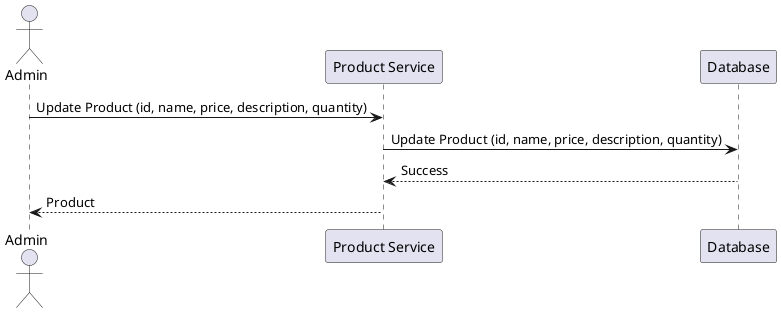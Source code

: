 @startuml
actor Admin
participant "Product Service" as Product
participant "Database" as DB

Admin -> Product: Update Product (id, name, price, description, quantity)
Product -> DB: Update Product (id, name, price, description, quantity)
DB --> Product: Success
Product --> Admin: Product
@enduml
